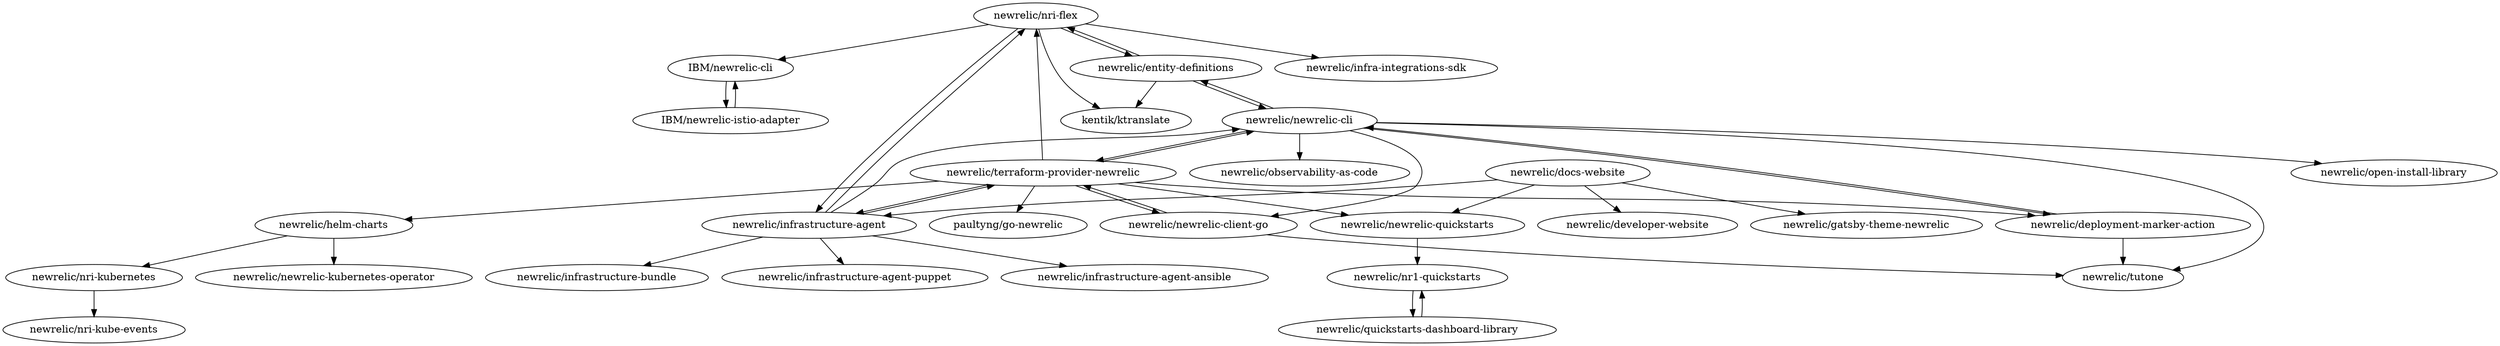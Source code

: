 digraph G {
"IBM/newrelic-cli" -> "IBM/newrelic-istio-adapter"
"IBM/newrelic-istio-adapter" -> "IBM/newrelic-cli"
"newrelic/nri-flex" -> "newrelic/entity-definitions"
"newrelic/nri-flex" -> "newrelic/infrastructure-agent"
"newrelic/nri-flex" -> "newrelic/infra-integrations-sdk"
"newrelic/nri-flex" -> "IBM/newrelic-cli"
"newrelic/nri-flex" -> "kentik/ktranslate"
"newrelic/docs-website" -> "newrelic/newrelic-quickstarts"
"newrelic/docs-website" -> "newrelic/developer-website"
"newrelic/docs-website" -> "newrelic/infrastructure-agent"
"newrelic/docs-website" -> "newrelic/gatsby-theme-newrelic"
"newrelic/newrelic-cli" -> "newrelic/open-install-library"
"newrelic/newrelic-cli" -> "newrelic/deployment-marker-action"
"newrelic/newrelic-cli" -> "newrelic/entity-definitions"
"newrelic/newrelic-cli" -> "newrelic/observability-as-code"
"newrelic/newrelic-cli" -> "newrelic/terraform-provider-newrelic"
"newrelic/newrelic-cli" -> "newrelic/newrelic-client-go"
"newrelic/newrelic-cli" -> "newrelic/tutone"
"newrelic/infrastructure-agent" -> "newrelic/nri-flex"
"newrelic/infrastructure-agent" -> "newrelic/newrelic-cli"
"newrelic/infrastructure-agent" -> "newrelic/infrastructure-agent-puppet"
"newrelic/infrastructure-agent" -> "newrelic/infrastructure-agent-ansible"
"newrelic/infrastructure-agent" -> "newrelic/infrastructure-bundle"
"newrelic/infrastructure-agent" -> "newrelic/terraform-provider-newrelic"
"newrelic/helm-charts" -> "newrelic/newrelic-kubernetes-operator"
"newrelic/helm-charts" -> "newrelic/nri-kubernetes"
"newrelic/newrelic-client-go" -> "newrelic/tutone"
"newrelic/newrelic-client-go" -> "newrelic/terraform-provider-newrelic"
"newrelic/nr1-quickstarts" -> "newrelic/quickstarts-dashboard-library"
"newrelic/deployment-marker-action" -> "newrelic/tutone"
"newrelic/deployment-marker-action" -> "newrelic/newrelic-cli"
"newrelic/nri-kubernetes" -> "newrelic/nri-kube-events"
"newrelic/entity-definitions" -> "kentik/ktranslate"
"newrelic/entity-definitions" -> "newrelic/newrelic-cli"
"newrelic/entity-definitions" -> "newrelic/nri-flex"
"newrelic/newrelic-quickstarts" -> "newrelic/nr1-quickstarts"
"newrelic/quickstarts-dashboard-library" -> "newrelic/nr1-quickstarts"
"newrelic/terraform-provider-newrelic" -> "newrelic/newrelic-client-go"
"newrelic/terraform-provider-newrelic" -> "newrelic/newrelic-cli"
"newrelic/terraform-provider-newrelic" -> "newrelic/infrastructure-agent"
"newrelic/terraform-provider-newrelic" -> "paultyng/go-newrelic"
"newrelic/terraform-provider-newrelic" -> "newrelic/nri-flex"
"newrelic/terraform-provider-newrelic" -> "newrelic/helm-charts"
"newrelic/terraform-provider-newrelic" -> "newrelic/deployment-marker-action"
"newrelic/terraform-provider-newrelic" -> "newrelic/newrelic-quickstarts"
"IBM/newrelic-cli" ["l"="2.5,46.124"]
"IBM/newrelic-istio-adapter" ["l"="2.497,46.139"]
"newrelic/nri-flex" ["l"="2.506,46.094"]
"newrelic/entity-definitions" ["l"="2.53,46.096"]
"newrelic/infrastructure-agent" ["l"="2.497,46.07"]
"newrelic/infra-integrations-sdk" ["l"="2.484,46.108"]
"kentik/ktranslate" ["l"="2.524,46.113"]
"newrelic/docs-website" ["l"="2.447,46.065"]
"newrelic/newrelic-quickstarts" ["l"="2.47,46.079"]
"newrelic/developer-website" ["l"="2.425,46.05"]
"newrelic/gatsby-theme-newrelic" ["l"="2.421,46.068"]
"newrelic/newrelic-cli" ["l"="2.541,46.08"]
"newrelic/open-install-library" ["l"="2.564,46.095"]
"newrelic/deployment-marker-action" ["l"="2.561,46.081"]
"newrelic/observability-as-code" ["l"="2.558,46.07"]
"newrelic/terraform-provider-newrelic" ["l"="2.524,46.068"]
"newrelic/newrelic-client-go" ["l"="2.548,46.061"]
"newrelic/tutone" ["l"="2.571,46.069"]
"newrelic/infrastructure-agent-puppet" ["l"="2.501,46.052"]
"newrelic/infrastructure-agent-ansible" ["l"="2.481,46.041"]
"newrelic/infrastructure-bundle" ["l"="2.479,46.058"]
"newrelic/helm-charts" ["l"="2.547,46.033"]
"newrelic/newrelic-kubernetes-operator" ["l"="2.542,46.015"]
"newrelic/nri-kubernetes" ["l"="2.572,46.02"]
"newrelic/nr1-quickstarts" ["l"="2.446,46.092"]
"newrelic/quickstarts-dashboard-library" ["l"="2.43,46.099"]
"newrelic/nri-kube-events" ["l"="2.588,46.008"]
"paultyng/go-newrelic" ["l"="2.515,46.081"]
}